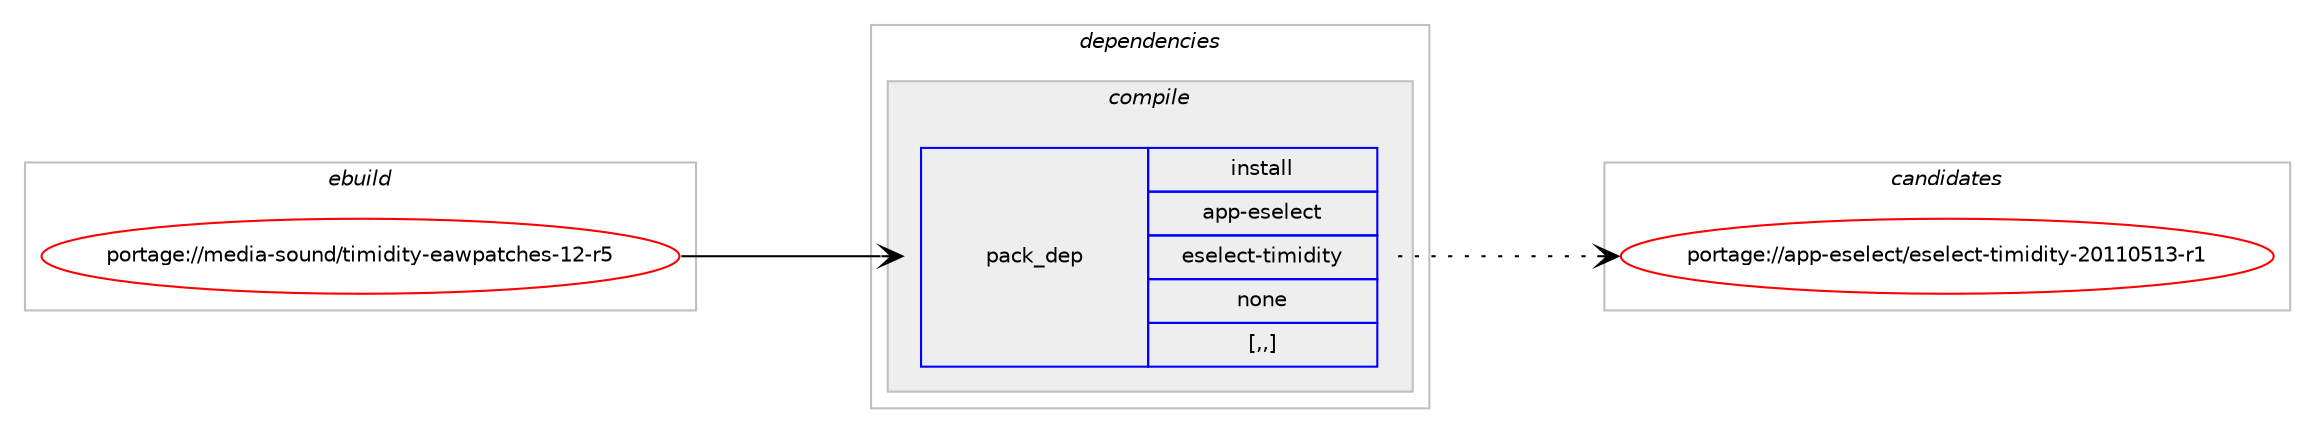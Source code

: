digraph prolog {

# *************
# Graph options
# *************

newrank=true;
concentrate=true;
compound=true;
graph [rankdir=LR,fontname=Helvetica,fontsize=10,ranksep=1.5];#, ranksep=2.5, nodesep=0.2];
edge  [arrowhead=vee];
node  [fontname=Helvetica,fontsize=10];

# **********
# The ebuild
# **********

subgraph cluster_leftcol {
color=gray;
label=<<i>ebuild</i>>;
id [label="portage://media-sound/timidity-eawpatches-12-r5", color=red, width=4, href="../media-sound/timidity-eawpatches-12-r5.svg"];
}

# ****************
# The dependencies
# ****************

subgraph cluster_midcol {
color=gray;
label=<<i>dependencies</i>>;
subgraph cluster_compile {
fillcolor="#eeeeee";
style=filled;
label=<<i>compile</i>>;
subgraph pack237784 {
dependency321944 [label=<<TABLE BORDER="0" CELLBORDER="1" CELLSPACING="0" CELLPADDING="4" WIDTH="220"><TR><TD ROWSPAN="6" CELLPADDING="30">pack_dep</TD></TR><TR><TD WIDTH="110">install</TD></TR><TR><TD>app-eselect</TD></TR><TR><TD>eselect-timidity</TD></TR><TR><TD>none</TD></TR><TR><TD>[,,]</TD></TR></TABLE>>, shape=none, color=blue];
}
id:e -> dependency321944:w [weight=20,style="solid",arrowhead="vee"];
}
subgraph cluster_compileandrun {
fillcolor="#eeeeee";
style=filled;
label=<<i>compile and run</i>>;
}
subgraph cluster_run {
fillcolor="#eeeeee";
style=filled;
label=<<i>run</i>>;
}
}

# **************
# The candidates
# **************

subgraph cluster_choices {
rank=same;
color=gray;
label=<<i>candidates</i>>;

subgraph choice237784 {
color=black;
nodesep=1;
choice9711211245101115101108101991164710111510110810199116451161051091051001051161214550484949485349514511449 [label="portage://app-eselect/eselect-timidity-20110513-r1", color=red, width=4,href="../app-eselect/eselect-timidity-20110513-r1.svg"];
dependency321944:e -> choice9711211245101115101108101991164710111510110810199116451161051091051001051161214550484949485349514511449:w [style=dotted,weight="100"];
}
}

}
